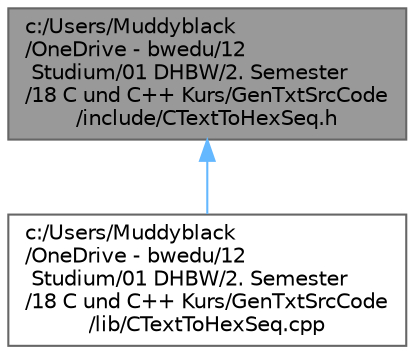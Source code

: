 digraph "c:/Users/Muddyblack/OneDrive - bwedu/12 Studium/01 DHBW/2. Semester/18 C und C++ Kurs/GenTxtSrcCode/include/CTextToHexSeq.h"
{
 // LATEX_PDF_SIZE
  bgcolor="transparent";
  edge [fontname=Helvetica,fontsize=10,labelfontname=Helvetica,labelfontsize=10];
  node [fontname=Helvetica,fontsize=10,shape=box,height=0.2,width=0.4];
  Node1 [id="Node000001",label="c:/Users/Muddyblack\l/OneDrive - bwedu/12\l Studium/01 DHBW/2. Semester\l/18 C und C++ Kurs/GenTxtSrcCode\l/include/CTextToHexSeq.h",height=0.2,width=0.4,color="gray40", fillcolor="grey60", style="filled", fontcolor="black",tooltip="Contains the CTextToHexSeq class for converting text to hexadecimal sequences."];
  Node1 -> Node2 [id="edge1_Node000001_Node000002",dir="back",color="steelblue1",style="solid",tooltip=" "];
  Node2 [id="Node000002",label="c:/Users/Muddyblack\l/OneDrive - bwedu/12\l Studium/01 DHBW/2. Semester\l/18 C und C++ Kurs/GenTxtSrcCode\l/lib/CTextToHexSeq.cpp",height=0.2,width=0.4,color="grey40", fillcolor="white", style="filled",URL="$_c_text_to_hex_seq_8cpp.html",tooltip=" "];
}
